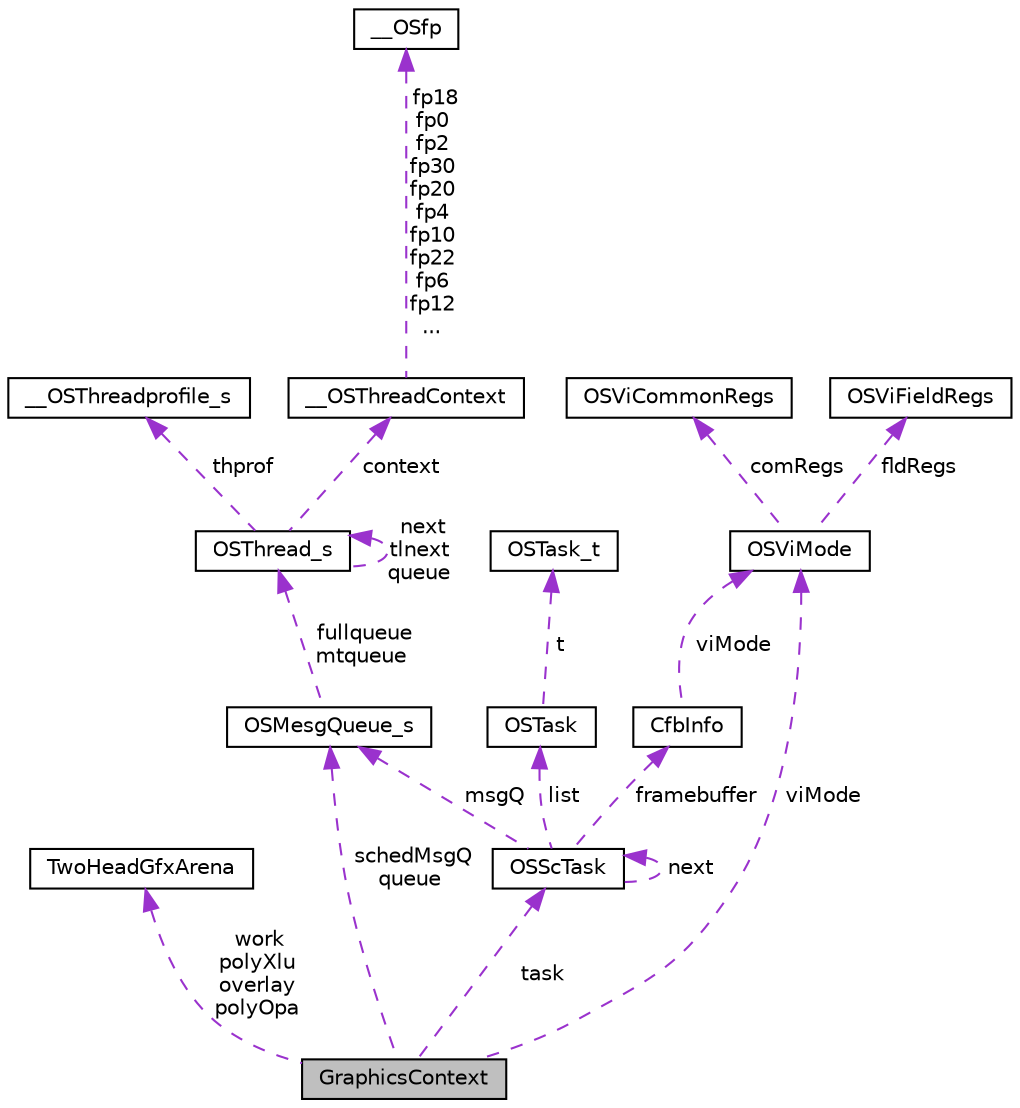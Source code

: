 digraph "GraphicsContext"
{
 // LATEX_PDF_SIZE
  edge [fontname="Helvetica",fontsize="10",labelfontname="Helvetica",labelfontsize="10"];
  node [fontname="Helvetica",fontsize="10",shape=record];
  Node1 [label="GraphicsContext",height=0.2,width=0.4,color="black", fillcolor="grey75", style="filled", fontcolor="black",tooltip=" "];
  Node2 -> Node1 [dir="back",color="darkorchid3",fontsize="10",style="dashed",label=" work\npolyXlu\noverlay\npolyOpa" ,fontname="Helvetica"];
  Node2 [label="TwoHeadGfxArena",height=0.2,width=0.4,color="black", fillcolor="white", style="filled",URL="$d9/d14/structTwoHeadGfxArena.html",tooltip=" "];
  Node3 -> Node1 [dir="back",color="darkorchid3",fontsize="10",style="dashed",label=" task" ,fontname="Helvetica"];
  Node3 [label="OSScTask",height=0.2,width=0.4,color="black", fillcolor="white", style="filled",URL="$dd/d33/structOSScTask.html",tooltip=" "];
  Node3 -> Node3 [dir="back",color="darkorchid3",fontsize="10",style="dashed",label=" next" ,fontname="Helvetica"];
  Node4 -> Node3 [dir="back",color="darkorchid3",fontsize="10",style="dashed",label=" msgQ" ,fontname="Helvetica"];
  Node4 [label="OSMesgQueue_s",height=0.2,width=0.4,color="black", fillcolor="white", style="filled",URL="$dc/d50/structOSMesgQueue__s.html",tooltip=" "];
  Node5 -> Node4 [dir="back",color="darkorchid3",fontsize="10",style="dashed",label=" fullqueue\nmtqueue" ,fontname="Helvetica"];
  Node5 [label="OSThread_s",height=0.2,width=0.4,color="black", fillcolor="white", style="filled",URL="$da/dec/structOSThread__s.html",tooltip=" "];
  Node6 -> Node5 [dir="back",color="darkorchid3",fontsize="10",style="dashed",label=" thprof" ,fontname="Helvetica"];
  Node6 [label="__OSThreadprofile_s",height=0.2,width=0.4,color="black", fillcolor="white", style="filled",URL="$dc/d70/struct____OSThreadprofile__s.html",tooltip=" "];
  Node5 -> Node5 [dir="back",color="darkorchid3",fontsize="10",style="dashed",label=" next\ntlnext\nqueue" ,fontname="Helvetica"];
  Node7 -> Node5 [dir="back",color="darkorchid3",fontsize="10",style="dashed",label=" context" ,fontname="Helvetica"];
  Node7 [label="__OSThreadContext",height=0.2,width=0.4,color="black", fillcolor="white", style="filled",URL="$d9/dec/struct____OSThreadContext.html",tooltip=" "];
  Node8 -> Node7 [dir="back",color="darkorchid3",fontsize="10",style="dashed",label=" fp18\nfp0\nfp2\nfp30\nfp20\nfp4\nfp10\nfp22\nfp6\nfp12\n..." ,fontname="Helvetica"];
  Node8 [label="__OSfp",height=0.2,width=0.4,color="black", fillcolor="white", style="filled",URL="$d0/d5b/union____OSfp.html",tooltip=" "];
  Node9 -> Node3 [dir="back",color="darkorchid3",fontsize="10",style="dashed",label=" list" ,fontname="Helvetica"];
  Node9 [label="OSTask",height=0.2,width=0.4,color="black", fillcolor="white", style="filled",URL="$d7/da9/unionOSTask.html",tooltip=" "];
  Node10 -> Node9 [dir="back",color="darkorchid3",fontsize="10",style="dashed",label=" t" ,fontname="Helvetica"];
  Node10 [label="OSTask_t",height=0.2,width=0.4,color="black", fillcolor="white", style="filled",URL="$dc/da4/structOSTask__t.html",tooltip=" "];
  Node11 -> Node3 [dir="back",color="darkorchid3",fontsize="10",style="dashed",label=" framebuffer" ,fontname="Helvetica"];
  Node11 [label="CfbInfo",height=0.2,width=0.4,color="black", fillcolor="white", style="filled",URL="$de/d30/structCfbInfo.html",tooltip=" "];
  Node12 -> Node11 [dir="back",color="darkorchid3",fontsize="10",style="dashed",label=" viMode" ,fontname="Helvetica"];
  Node12 [label="OSViMode",height=0.2,width=0.4,color="black", fillcolor="white", style="filled",URL="$d8/de1/structOSViMode.html",tooltip=" "];
  Node13 -> Node12 [dir="back",color="darkorchid3",fontsize="10",style="dashed",label=" comRegs" ,fontname="Helvetica"];
  Node13 [label="OSViCommonRegs",height=0.2,width=0.4,color="black", fillcolor="white", style="filled",URL="$dd/df9/structOSViCommonRegs.html",tooltip=" "];
  Node14 -> Node12 [dir="back",color="darkorchid3",fontsize="10",style="dashed",label=" fldRegs" ,fontname="Helvetica"];
  Node14 [label="OSViFieldRegs",height=0.2,width=0.4,color="black", fillcolor="white", style="filled",URL="$d5/d35/structOSViFieldRegs.html",tooltip=" "];
  Node4 -> Node1 [dir="back",color="darkorchid3",fontsize="10",style="dashed",label=" schedMsgQ\nqueue" ,fontname="Helvetica"];
  Node12 -> Node1 [dir="back",color="darkorchid3",fontsize="10",style="dashed",label=" viMode" ,fontname="Helvetica"];
}
